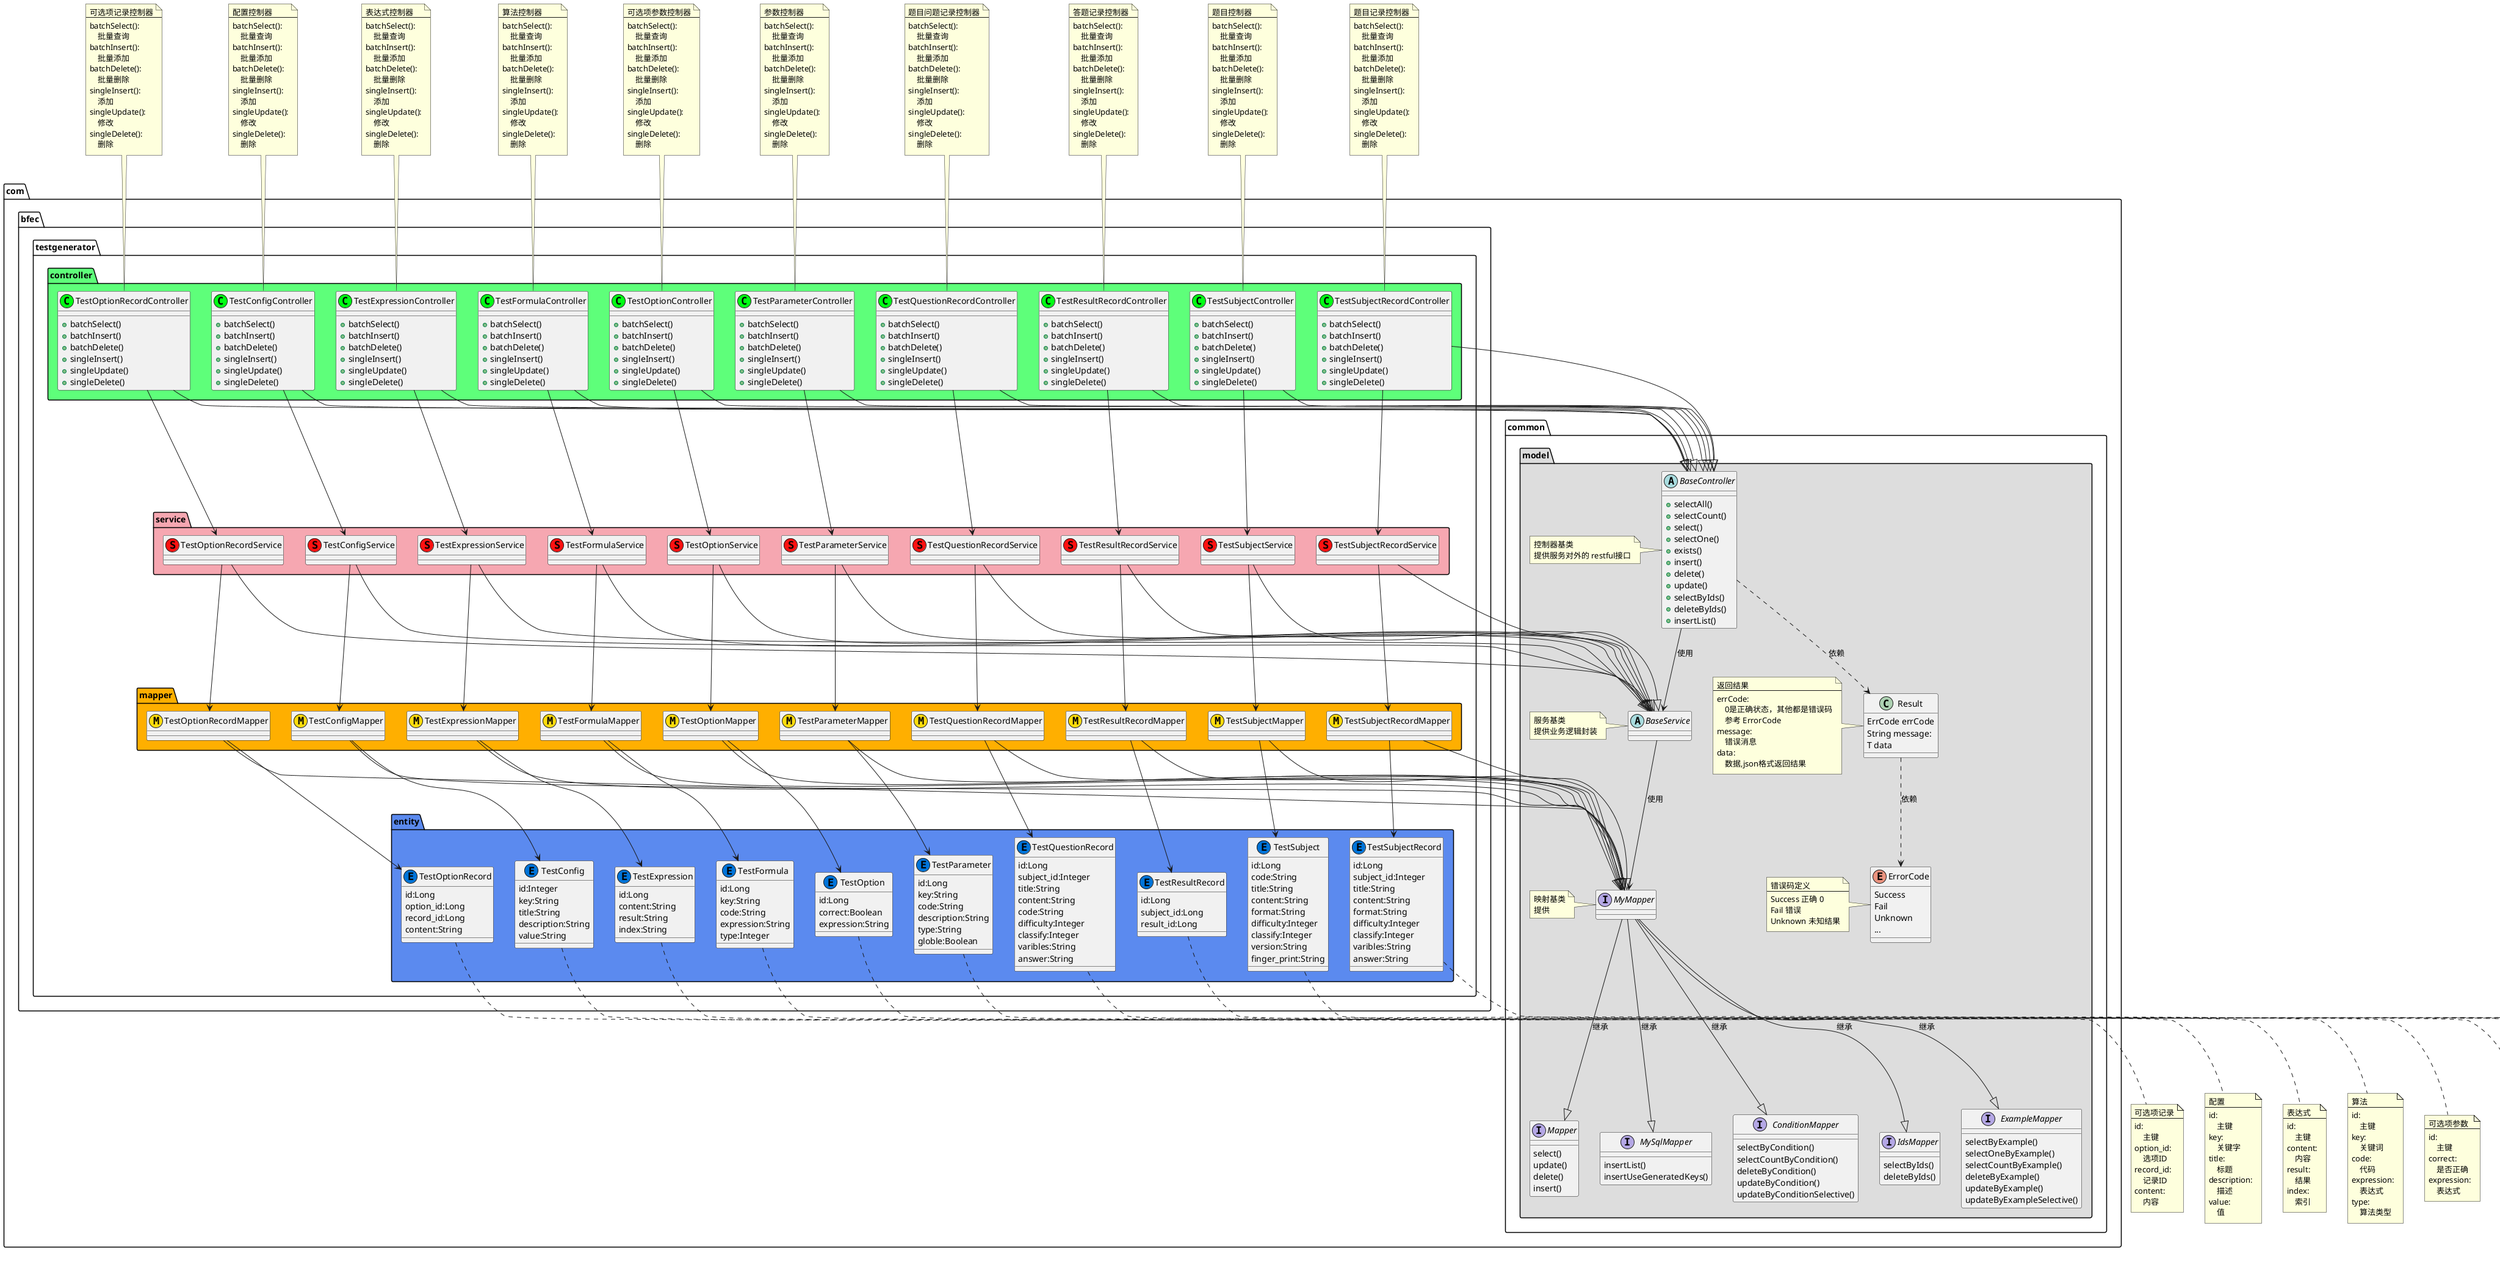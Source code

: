 @startuml
'https://plantuml.com/class-diagram
namespace com.common.model #DDDDDD {
abstract class BaseController{
+selectAll()
+selectCount()
+select()
+selectOne()
+exists()
+insert()
+delete()
+update()
+selectByIds()
+deleteByIds()
+insertList()
}
note left of BaseController
控制器基类
提供服务对外的 restful接口
end note

abstract class BaseService{

}
note left of BaseService
服务基类
提供业务逻辑封装
end note

interface MyMapper{

}
note left of MyMapper
映射基类
提供
end note

interface Mapper{
select()
update()
delete()
insert()
}

interface MySqlMapper{
insertList()
insertUseGeneratedKeys()
}

interface ConditionMapper{
selectByCondition()
selectCountByCondition()
deleteByCondition()
updateByCondition()
updateByConditionSelective()
}

interface IdsMapper{
selectByIds()
deleteByIds()
}

interface ExampleMapper{
selectByExample()
selectOneByExample()
selectCountByExample()
deleteByExample()
updateByExample()
updateByExampleSelective()
}

class Result{
ErrCode errCode
String message:
T data
}
note left of Result
返回结果
---
errCode:
    0是正确状态，其他都是错误码
    参考 ErrorCode
message:
    错误消息
data:
    数据,json格式返回结果
    end note

enum ErrorCode{
Success
Fail
Unknown
...
}
note left of ErrorCode
错误码定义
---
Success 正确 0
Fail 错误
Unknown 未知结果
end note

BaseController-->BaseService:使用
BaseService-->MyMapper:使用
MyMapper--|>Mapper:继承
MyMapper--|>MySqlMapper:继承
MyMapper--|>ConditionMapper:继承
MyMapper--|>IdsMapper:继承
MyMapper--|>ExampleMapper:继承
BaseController..>Result:依赖
Result..>ErrorCode:依赖
}

namespace com.bfec.testgenerator.controller #5EFF7A {
}
namespace com.bfec.testgenerator.service #F6A7B1 {
}
namespace com.bfec.testgenerator.mapper #FFAF00 {
}
namespace com.bfec.testgenerator.entity #5B8AEF {
}


class com.bfec.testgenerator.controller.TestConfigController << (C,#01FF14) >>{
+batchSelect()
+batchInsert()
+batchDelete()
+singleInsert()
+singleUpdate()
+singleDelete()
}
note top of com.bfec.testgenerator.controller.TestConfigController
配置控制器
---
batchSelect():
    批量查询
batchInsert():
    批量添加
batchDelete():
    批量删除
singleInsert():
    添加
singleUpdate():
    修改
singleDelete():
    删除
end note
class com.bfec.testgenerator.service.TestConfigService << (S,#FF1111) >>{
}
class com.bfec.testgenerator.mapper.TestConfigMapper << (M,#FFDC0D) >>{
}
class com.bfec.testgenerator.entity.TestConfig << (E,#0074D9) >>{
id:Integer
key:String
title:String
description:String
value:String
}
note bottom of com.bfec.testgenerator.entity.TestConfig
配置
---
id:
    主键
key:
    关键字
title:
    标题
description:
    描述
value:
    值
end note

com.bfec.testgenerator.controller.TestConfigController--|>com.common.model.BaseController
com.bfec.testgenerator.service.TestConfigService--|>com.common.model.BaseService
com.bfec.testgenerator.mapper.TestConfigMapper--|>com.common.model.MyMapper
com.bfec.testgenerator.controller.TestConfigController-->com.bfec.testgenerator.service.TestConfigService
com.bfec.testgenerator.service.TestConfigService-->com.bfec.testgenerator.mapper.TestConfigMapper
com.bfec.testgenerator.mapper.TestConfigMapper-->com.bfec.testgenerator.entity.TestConfig


class com.bfec.testgenerator.controller.TestExpressionController << (C,#01FF14) >>{
+batchSelect()
+batchInsert()
+batchDelete()
+singleInsert()
+singleUpdate()
+singleDelete()
}
note top of com.bfec.testgenerator.controller.TestExpressionController
表达式控制器
---
batchSelect():
    批量查询
batchInsert():
    批量添加
batchDelete():
    批量删除
singleInsert():
    添加
singleUpdate():
    修改
singleDelete():
    删除
end note
class com.bfec.testgenerator.service.TestExpressionService << (S,#FF1111) >>{
}
class com.bfec.testgenerator.mapper.TestExpressionMapper << (M,#FFDC0D) >>{
}
class com.bfec.testgenerator.entity.TestExpression << (E,#0074D9) >>{
id:Long
content:String
result:String
index:String
}
note bottom of com.bfec.testgenerator.entity.TestExpression
表达式
---
id:
    主键
content:
    内容
result:
    结果
index:
    索引
end note

com.bfec.testgenerator.controller.TestExpressionController--|>com.common.model.BaseController
com.bfec.testgenerator.service.TestExpressionService--|>com.common.model.BaseService
com.bfec.testgenerator.mapper.TestExpressionMapper--|>com.common.model.MyMapper
com.bfec.testgenerator.controller.TestExpressionController-->com.bfec.testgenerator.service.TestExpressionService
com.bfec.testgenerator.service.TestExpressionService-->com.bfec.testgenerator.mapper.TestExpressionMapper
com.bfec.testgenerator.mapper.TestExpressionMapper-->com.bfec.testgenerator.entity.TestExpression


class com.bfec.testgenerator.controller.TestFormulaController << (C,#01FF14) >>{
+batchSelect()
+batchInsert()
+batchDelete()
+singleInsert()
+singleUpdate()
+singleDelete()
}
note top of com.bfec.testgenerator.controller.TestFormulaController
算法控制器
---
batchSelect():
    批量查询
batchInsert():
    批量添加
batchDelete():
    批量删除
singleInsert():
    添加
singleUpdate():
    修改
singleDelete():
    删除
end note
class com.bfec.testgenerator.service.TestFormulaService << (S,#FF1111) >>{
}
class com.bfec.testgenerator.mapper.TestFormulaMapper << (M,#FFDC0D) >>{
}
class com.bfec.testgenerator.entity.TestFormula << (E,#0074D9) >>{
id:Long
key:String
code:String
expression:String
type:Integer
}
note bottom of com.bfec.testgenerator.entity.TestFormula
算法
---
id:
    主键
key:
    关键词
code:
    代码
expression:
    表达式
type:
    算法类型
end note

com.bfec.testgenerator.controller.TestFormulaController--|>com.common.model.BaseController
com.bfec.testgenerator.service.TestFormulaService--|>com.common.model.BaseService
com.bfec.testgenerator.mapper.TestFormulaMapper--|>com.common.model.MyMapper
com.bfec.testgenerator.controller.TestFormulaController-->com.bfec.testgenerator.service.TestFormulaService
com.bfec.testgenerator.service.TestFormulaService-->com.bfec.testgenerator.mapper.TestFormulaMapper
com.bfec.testgenerator.mapper.TestFormulaMapper-->com.bfec.testgenerator.entity.TestFormula


class com.bfec.testgenerator.controller.TestOptionController << (C,#01FF14) >>{
+batchSelect()
+batchInsert()
+batchDelete()
+singleInsert()
+singleUpdate()
+singleDelete()
}
note top of com.bfec.testgenerator.controller.TestOptionController
可选项参数控制器
---
batchSelect():
    批量查询
batchInsert():
    批量添加
batchDelete():
    批量删除
singleInsert():
    添加
singleUpdate():
    修改
singleDelete():
    删除
end note
class com.bfec.testgenerator.service.TestOptionService << (S,#FF1111) >>{
}
class com.bfec.testgenerator.mapper.TestOptionMapper << (M,#FFDC0D) >>{
}
class com.bfec.testgenerator.entity.TestOption << (E,#0074D9) >>{
id:Long
correct:Boolean
expression:String
}
note bottom of com.bfec.testgenerator.entity.TestOption
可选项参数
---
id:
    主键
correct:
    是否正确
expression:
    表达式
end note

com.bfec.testgenerator.controller.TestOptionController--|>com.common.model.BaseController
com.bfec.testgenerator.service.TestOptionService--|>com.common.model.BaseService
com.bfec.testgenerator.mapper.TestOptionMapper--|>com.common.model.MyMapper
com.bfec.testgenerator.controller.TestOptionController-->com.bfec.testgenerator.service.TestOptionService
com.bfec.testgenerator.service.TestOptionService-->com.bfec.testgenerator.mapper.TestOptionMapper
com.bfec.testgenerator.mapper.TestOptionMapper-->com.bfec.testgenerator.entity.TestOption


class com.bfec.testgenerator.controller.TestOptionRecordController << (C,#01FF14) >>{
+batchSelect()
+batchInsert()
+batchDelete()
+singleInsert()
+singleUpdate()
+singleDelete()
}
note top of com.bfec.testgenerator.controller.TestOptionRecordController
可选项记录控制器
---
batchSelect():
    批量查询
batchInsert():
    批量添加
batchDelete():
    批量删除
singleInsert():
    添加
singleUpdate():
    修改
singleDelete():
    删除
end note
class com.bfec.testgenerator.service.TestOptionRecordService << (S,#FF1111) >>{
}
class com.bfec.testgenerator.mapper.TestOptionRecordMapper << (M,#FFDC0D) >>{
}
class com.bfec.testgenerator.entity.TestOptionRecord << (E,#0074D9) >>{
id:Long
option_id:Long
record_id:Long
content:String
}
note bottom of com.bfec.testgenerator.entity.TestOptionRecord
可选项记录
---
id:
    主键
option_id:
    选项ID
record_id:
    记录ID
content:
    内容
end note

com.bfec.testgenerator.controller.TestOptionRecordController--|>com.common.model.BaseController
com.bfec.testgenerator.service.TestOptionRecordService--|>com.common.model.BaseService
com.bfec.testgenerator.mapper.TestOptionRecordMapper--|>com.common.model.MyMapper
com.bfec.testgenerator.controller.TestOptionRecordController-->com.bfec.testgenerator.service.TestOptionRecordService
com.bfec.testgenerator.service.TestOptionRecordService-->com.bfec.testgenerator.mapper.TestOptionRecordMapper
com.bfec.testgenerator.mapper.TestOptionRecordMapper-->com.bfec.testgenerator.entity.TestOptionRecord


class com.bfec.testgenerator.controller.TestParameterController << (C,#01FF14) >>{
+batchSelect()
+batchInsert()
+batchDelete()
+singleInsert()
+singleUpdate()
+singleDelete()
}
note top of com.bfec.testgenerator.controller.TestParameterController
参数控制器
---
batchSelect():
    批量查询
batchInsert():
    批量添加
batchDelete():
    批量删除
singleInsert():
    添加
singleUpdate():
    修改
singleDelete():
    删除
end note
class com.bfec.testgenerator.service.TestParameterService << (S,#FF1111) >>{
}
class com.bfec.testgenerator.mapper.TestParameterMapper << (M,#FFDC0D) >>{
}
class com.bfec.testgenerator.entity.TestParameter << (E,#0074D9) >>{
id:Long
key:String
code:String
description:String
type:String
globle:Boolean
}
note bottom of com.bfec.testgenerator.entity.TestParameter
参数
---
id:
    主键
key:
    关键字
code:
    代码
description:
    描述
type:
    参数类型
globle:
    是否全局
end note

com.bfec.testgenerator.controller.TestParameterController--|>com.common.model.BaseController
com.bfec.testgenerator.service.TestParameterService--|>com.common.model.BaseService
com.bfec.testgenerator.mapper.TestParameterMapper--|>com.common.model.MyMapper
com.bfec.testgenerator.controller.TestParameterController-->com.bfec.testgenerator.service.TestParameterService
com.bfec.testgenerator.service.TestParameterService-->com.bfec.testgenerator.mapper.TestParameterMapper
com.bfec.testgenerator.mapper.TestParameterMapper-->com.bfec.testgenerator.entity.TestParameter


class com.bfec.testgenerator.controller.TestQuestionRecordController << (C,#01FF14) >>{
+batchSelect()
+batchInsert()
+batchDelete()
+singleInsert()
+singleUpdate()
+singleDelete()
}
note top of com.bfec.testgenerator.controller.TestQuestionRecordController
题目问题记录控制器
---
batchSelect():
    批量查询
batchInsert():
    批量添加
batchDelete():
    批量删除
singleInsert():
    添加
singleUpdate():
    修改
singleDelete():
    删除
end note
class com.bfec.testgenerator.service.TestQuestionRecordService << (S,#FF1111) >>{
}
class com.bfec.testgenerator.mapper.TestQuestionRecordMapper << (M,#FFDC0D) >>{
}
class com.bfec.testgenerator.entity.TestQuestionRecord << (E,#0074D9) >>{
id:Long
subject_id:Integer
title:String
content:String
code:String
difficulty:Integer
classify:Integer
varibles:String
answer:String
}
note bottom of com.bfec.testgenerator.entity.TestQuestionRecord
题目问题记录
---
id:
    记录主键
subject_id:
    题目主键
title:
    标题
content:
    内容
code:
    代码
difficulty:
    难度
classify:
    分类
varibles:
    值列表
answer:
    答案
end note

com.bfec.testgenerator.controller.TestQuestionRecordController--|>com.common.model.BaseController
com.bfec.testgenerator.service.TestQuestionRecordService--|>com.common.model.BaseService
com.bfec.testgenerator.mapper.TestQuestionRecordMapper--|>com.common.model.MyMapper
com.bfec.testgenerator.controller.TestQuestionRecordController-->com.bfec.testgenerator.service.TestQuestionRecordService
com.bfec.testgenerator.service.TestQuestionRecordService-->com.bfec.testgenerator.mapper.TestQuestionRecordMapper
com.bfec.testgenerator.mapper.TestQuestionRecordMapper-->com.bfec.testgenerator.entity.TestQuestionRecord


class com.bfec.testgenerator.controller.TestResultRecordController << (C,#01FF14) >>{
+batchSelect()
+batchInsert()
+batchDelete()
+singleInsert()
+singleUpdate()
+singleDelete()
}
note top of com.bfec.testgenerator.controller.TestResultRecordController
答题记录控制器
---
batchSelect():
    批量查询
batchInsert():
    批量添加
batchDelete():
    批量删除
singleInsert():
    添加
singleUpdate():
    修改
singleDelete():
    删除
end note
class com.bfec.testgenerator.service.TestResultRecordService << (S,#FF1111) >>{
}
class com.bfec.testgenerator.mapper.TestResultRecordMapper << (M,#FFDC0D) >>{
}
class com.bfec.testgenerator.entity.TestResultRecord << (E,#0074D9) >>{
id:Long
subject_id:Long
result_id:Long
}
note bottom of com.bfec.testgenerator.entity.TestResultRecord
答题记录
---
id:
    主键
subject_id:
    题目ID
result_id:
    结果ID
end note

com.bfec.testgenerator.controller.TestResultRecordController--|>com.common.model.BaseController
com.bfec.testgenerator.service.TestResultRecordService--|>com.common.model.BaseService
com.bfec.testgenerator.mapper.TestResultRecordMapper--|>com.common.model.MyMapper
com.bfec.testgenerator.controller.TestResultRecordController-->com.bfec.testgenerator.service.TestResultRecordService
com.bfec.testgenerator.service.TestResultRecordService-->com.bfec.testgenerator.mapper.TestResultRecordMapper
com.bfec.testgenerator.mapper.TestResultRecordMapper-->com.bfec.testgenerator.entity.TestResultRecord


class com.bfec.testgenerator.controller.TestSubjectController << (C,#01FF14) >>{
+batchSelect()
+batchInsert()
+batchDelete()
+singleInsert()
+singleUpdate()
+singleDelete()
}
note top of com.bfec.testgenerator.controller.TestSubjectController
题目控制器
---
batchSelect():
    批量查询
batchInsert():
    批量添加
batchDelete():
    批量删除
singleInsert():
    添加
singleUpdate():
    修改
singleDelete():
    删除
end note
class com.bfec.testgenerator.service.TestSubjectService << (S,#FF1111) >>{
}
class com.bfec.testgenerator.mapper.TestSubjectMapper << (M,#FFDC0D) >>{
}
class com.bfec.testgenerator.entity.TestSubject << (E,#0074D9) >>{
id:Long
code:String
title:String
content:String
format:String
difficulty:Integer
classify:Integer
version:String
finger_print:String
}
note bottom of com.bfec.testgenerator.entity.TestSubject
题目
---
id:
    主键
code:
    代码
title:
    标题
content:
    内容
format:
    格式
difficulty:
    难度
classify:
    分类
version:
    版本
finger_print:
    文件指纹
end note

com.bfec.testgenerator.controller.TestSubjectController--|>com.common.model.BaseController
com.bfec.testgenerator.service.TestSubjectService--|>com.common.model.BaseService
com.bfec.testgenerator.mapper.TestSubjectMapper--|>com.common.model.MyMapper
com.bfec.testgenerator.controller.TestSubjectController-->com.bfec.testgenerator.service.TestSubjectService
com.bfec.testgenerator.service.TestSubjectService-->com.bfec.testgenerator.mapper.TestSubjectMapper
com.bfec.testgenerator.mapper.TestSubjectMapper-->com.bfec.testgenerator.entity.TestSubject


class com.bfec.testgenerator.controller.TestSubjectRecordController << (C,#01FF14) >>{
+batchSelect()
+batchInsert()
+batchDelete()
+singleInsert()
+singleUpdate()
+singleDelete()
}
note top of com.bfec.testgenerator.controller.TestSubjectRecordController
题目记录控制器
---
batchSelect():
    批量查询
batchInsert():
    批量添加
batchDelete():
    批量删除
singleInsert():
    添加
singleUpdate():
    修改
singleDelete():
    删除
end note
class com.bfec.testgenerator.service.TestSubjectRecordService << (S,#FF1111) >>{
}
class com.bfec.testgenerator.mapper.TestSubjectRecordMapper << (M,#FFDC0D) >>{
}
class com.bfec.testgenerator.entity.TestSubjectRecord << (E,#0074D9) >>{
id:Long
subject_id:Integer
title:String
content:String
format:String
difficulty:Integer
classify:Integer
varibles:String
answer:String
}
note bottom of com.bfec.testgenerator.entity.TestSubjectRecord
题目记录
---
id:
    记录主键
subject_id:
    题目主键
title:
    标题
content:
    内容
format:
    格式
difficulty:
    难度
classify:
    分类
varibles:
    值列表
answer:
    答案
end note

com.bfec.testgenerator.controller.TestSubjectRecordController--|>com.common.model.BaseController
com.bfec.testgenerator.service.TestSubjectRecordService--|>com.common.model.BaseService
com.bfec.testgenerator.mapper.TestSubjectRecordMapper--|>com.common.model.MyMapper
com.bfec.testgenerator.controller.TestSubjectRecordController-->com.bfec.testgenerator.service.TestSubjectRecordService
com.bfec.testgenerator.service.TestSubjectRecordService-->com.bfec.testgenerator.mapper.TestSubjectRecordMapper
com.bfec.testgenerator.mapper.TestSubjectRecordMapper-->com.bfec.testgenerator.entity.TestSubjectRecord


@enduml